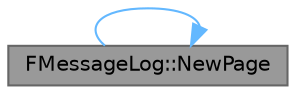 digraph "FMessageLog::NewPage"
{
 // INTERACTIVE_SVG=YES
 // LATEX_PDF_SIZE
  bgcolor="transparent";
  edge [fontname=Helvetica,fontsize=10,labelfontname=Helvetica,labelfontsize=10];
  node [fontname=Helvetica,fontsize=10,shape=box,height=0.2,width=0.4];
  rankdir="LR";
  Node1 [id="Node000001",label="FMessageLog::NewPage",height=0.2,width=0.4,color="gray40", fillcolor="grey60", style="filled", fontcolor="black",tooltip="Add a new page to the log."];
  Node1 -> Node1 [id="edge1_Node000001_Node000001",color="steelblue1",style="solid",tooltip=" "];
}
